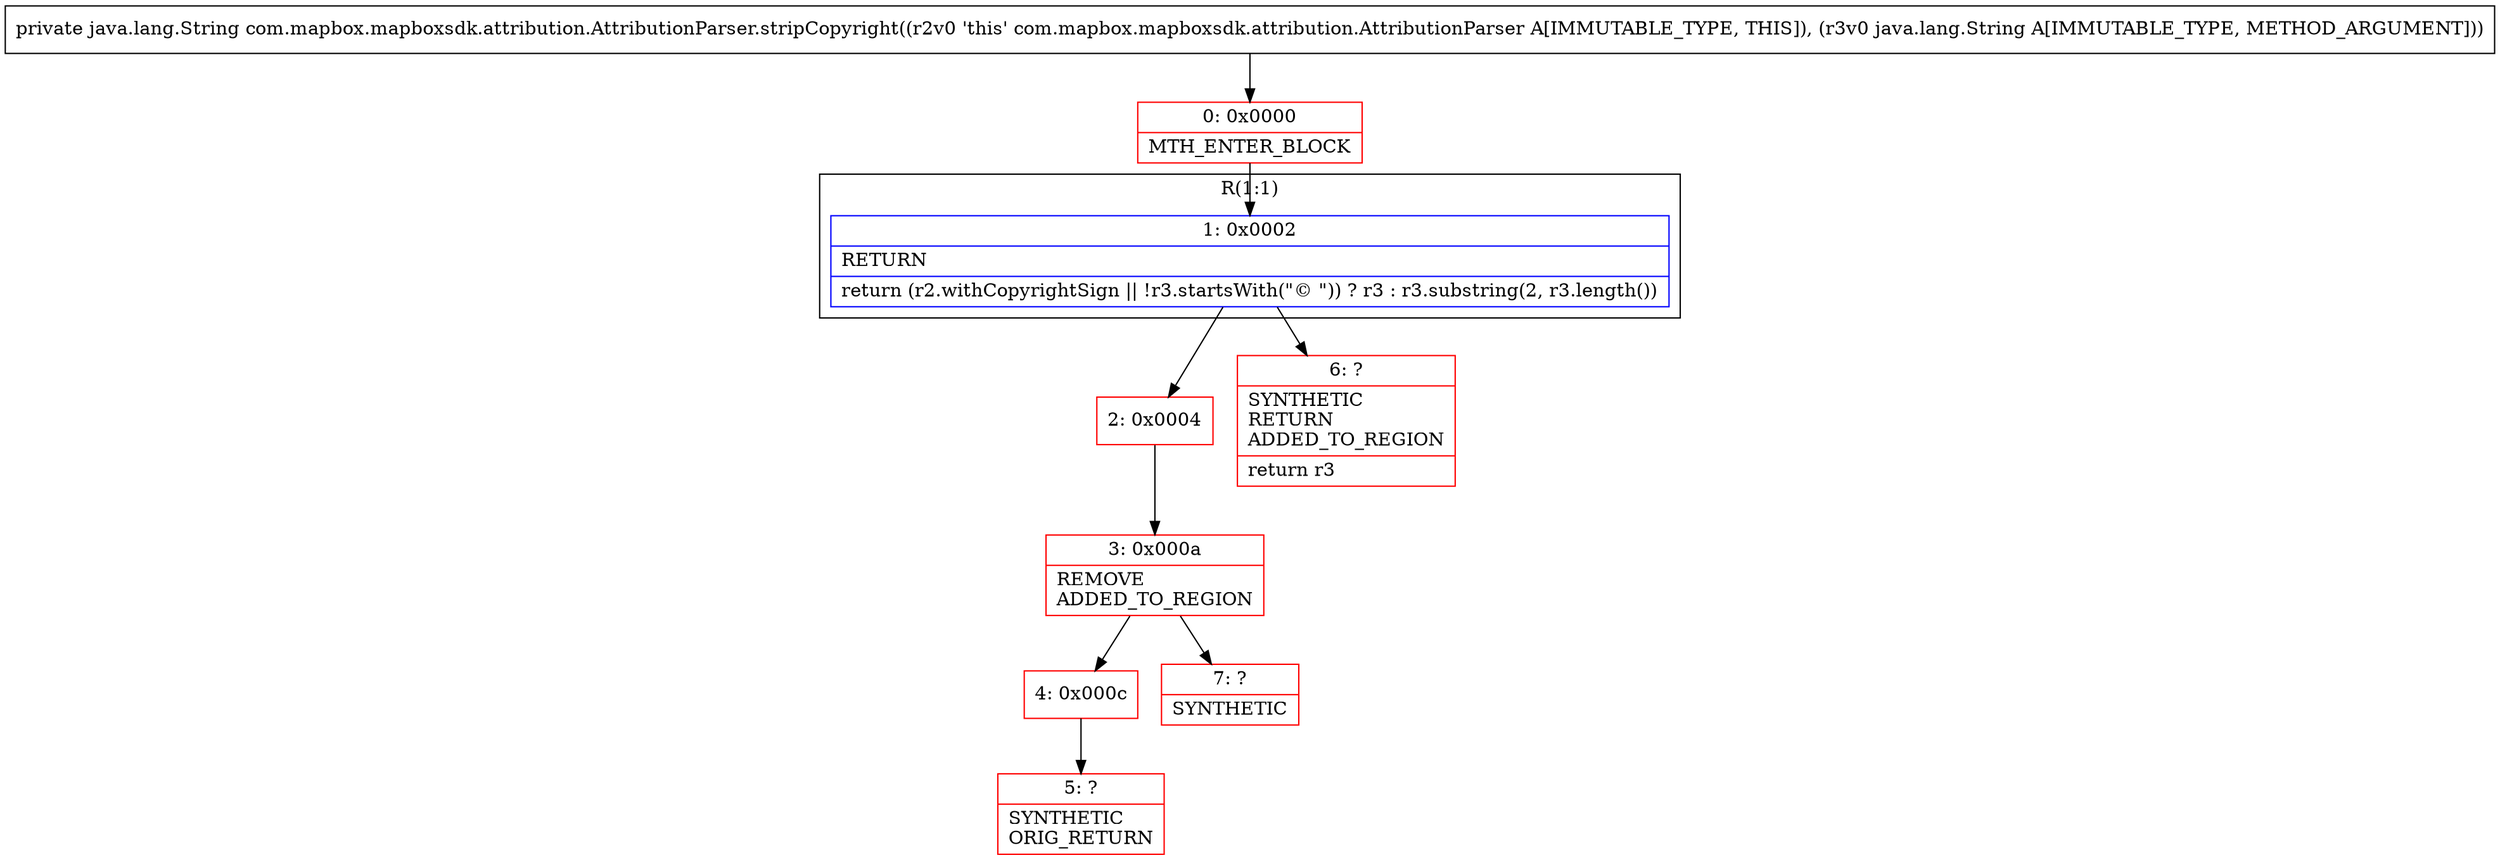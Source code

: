 digraph "CFG forcom.mapbox.mapboxsdk.attribution.AttributionParser.stripCopyright(Ljava\/lang\/String;)Ljava\/lang\/String;" {
subgraph cluster_Region_728086275 {
label = "R(1:1)";
node [shape=record,color=blue];
Node_1 [shape=record,label="{1\:\ 0x0002|RETURN\l|return (r2.withCopyrightSign \|\| !r3.startsWith(\"© \")) ? r3 : r3.substring(2, r3.length())\l}"];
}
Node_0 [shape=record,color=red,label="{0\:\ 0x0000|MTH_ENTER_BLOCK\l}"];
Node_2 [shape=record,color=red,label="{2\:\ 0x0004}"];
Node_3 [shape=record,color=red,label="{3\:\ 0x000a|REMOVE\lADDED_TO_REGION\l}"];
Node_4 [shape=record,color=red,label="{4\:\ 0x000c}"];
Node_5 [shape=record,color=red,label="{5\:\ ?|SYNTHETIC\lORIG_RETURN\l}"];
Node_6 [shape=record,color=red,label="{6\:\ ?|SYNTHETIC\lRETURN\lADDED_TO_REGION\l|return r3\l}"];
Node_7 [shape=record,color=red,label="{7\:\ ?|SYNTHETIC\l}"];
MethodNode[shape=record,label="{private java.lang.String com.mapbox.mapboxsdk.attribution.AttributionParser.stripCopyright((r2v0 'this' com.mapbox.mapboxsdk.attribution.AttributionParser A[IMMUTABLE_TYPE, THIS]), (r3v0 java.lang.String A[IMMUTABLE_TYPE, METHOD_ARGUMENT])) }"];
MethodNode -> Node_0;
Node_1 -> Node_2;
Node_1 -> Node_6;
Node_0 -> Node_1;
Node_2 -> Node_3;
Node_3 -> Node_4;
Node_3 -> Node_7;
Node_4 -> Node_5;
}

